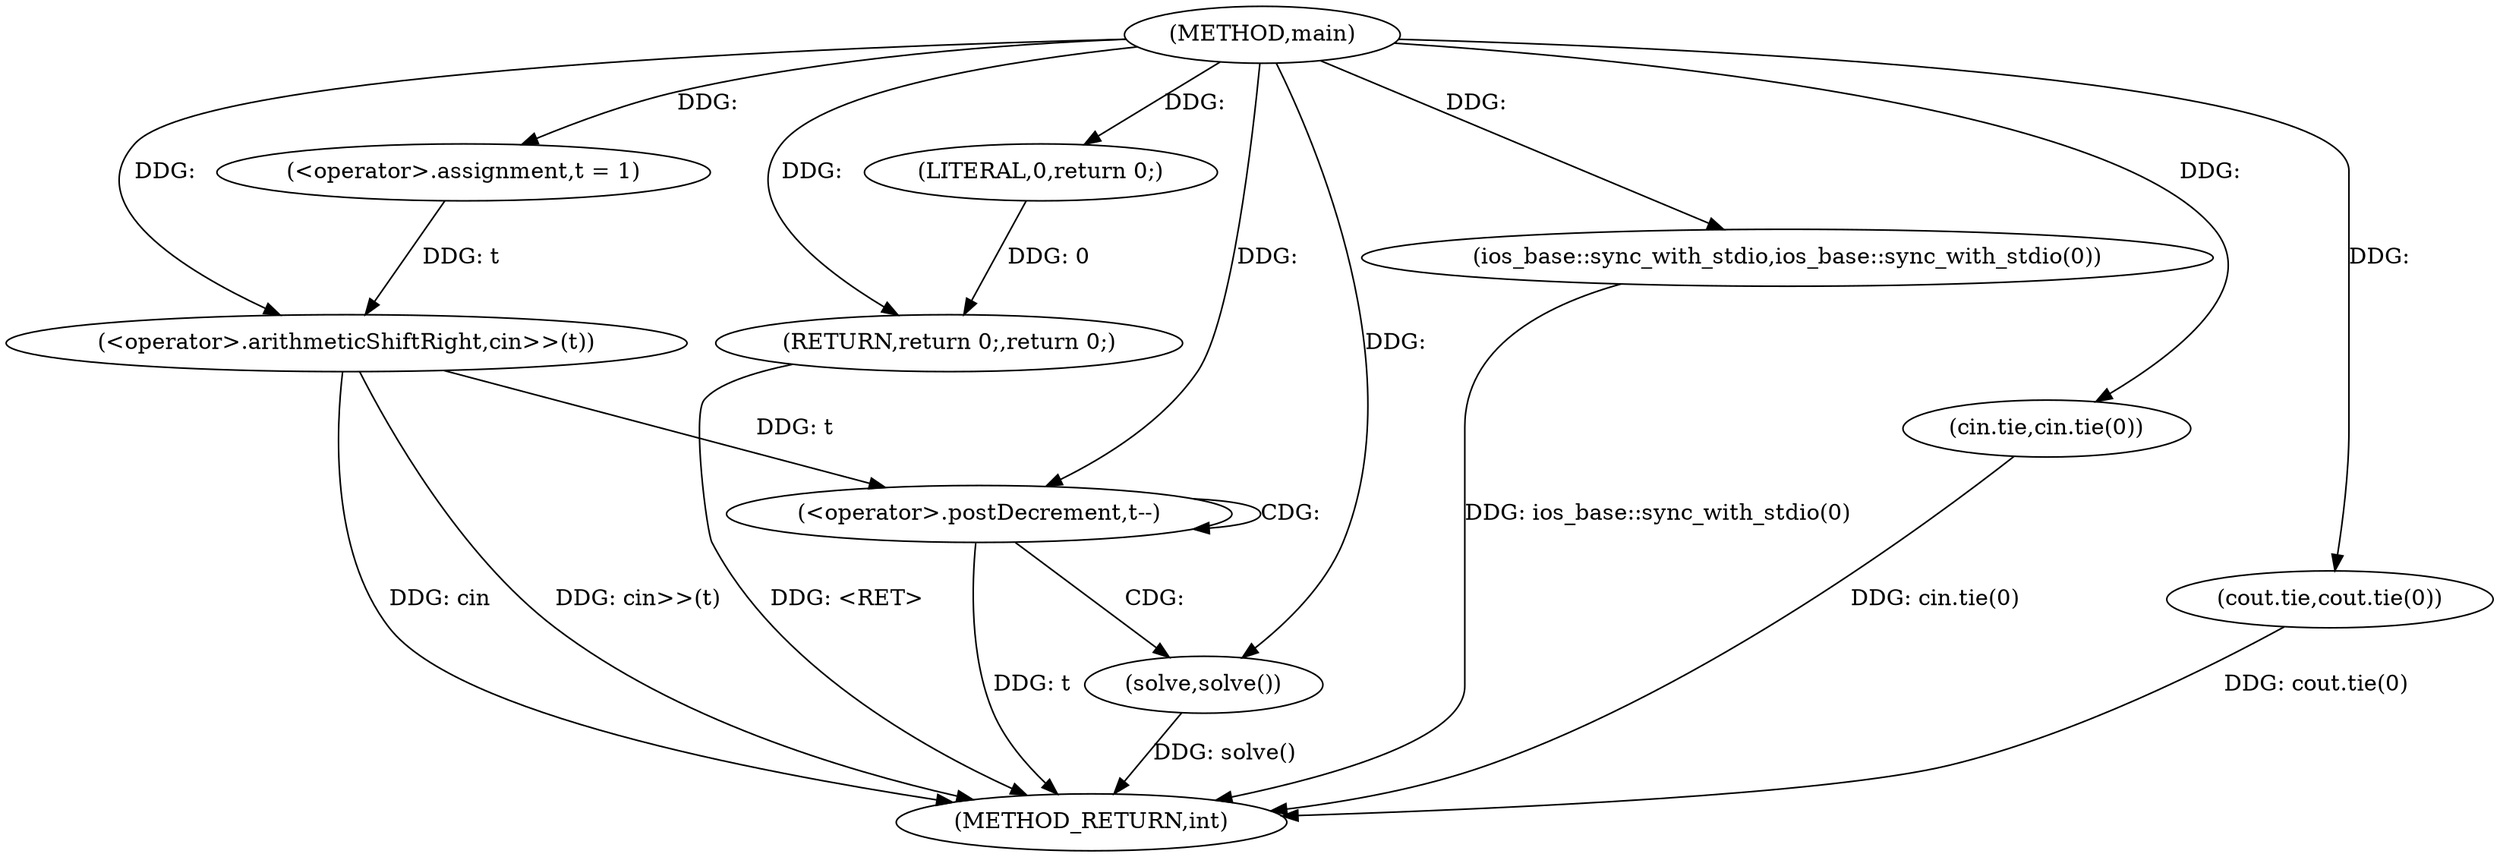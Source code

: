 digraph "main" {  
"1000299" [label = "(METHOD,main)" ]
"1000323" [label = "(METHOD_RETURN,int)" ]
"1000310" [label = "(<operator>.assignment,t = 1)" ]
"1000313" [label = "(<operator>.arithmeticShiftRight,cin>>(t))" ]
"1000321" [label = "(RETURN,return 0;,return 0;)" ]
"1000302" [label = "(ios_base::sync_with_stdio,ios_base::sync_with_stdio(0))" ]
"1000317" [label = "(<operator>.postDecrement,t--)" ]
"1000322" [label = "(LITERAL,0,return 0;)" ]
"1000305" [label = "(cin.tie,cin.tie(0))" ]
"1000307" [label = "(cout.tie,cout.tie(0))" ]
"1000320" [label = "(solve,solve())" ]
  "1000321" -> "1000323"  [ label = "DDG: <RET>"] 
  "1000302" -> "1000323"  [ label = "DDG: ios_base::sync_with_stdio(0)"] 
  "1000305" -> "1000323"  [ label = "DDG: cin.tie(0)"] 
  "1000307" -> "1000323"  [ label = "DDG: cout.tie(0)"] 
  "1000313" -> "1000323"  [ label = "DDG: cin>>(t)"] 
  "1000317" -> "1000323"  [ label = "DDG: t"] 
  "1000320" -> "1000323"  [ label = "DDG: solve()"] 
  "1000313" -> "1000323"  [ label = "DDG: cin"] 
  "1000299" -> "1000310"  [ label = "DDG: "] 
  "1000322" -> "1000321"  [ label = "DDG: 0"] 
  "1000299" -> "1000321"  [ label = "DDG: "] 
  "1000299" -> "1000313"  [ label = "DDG: "] 
  "1000310" -> "1000313"  [ label = "DDG: t"] 
  "1000299" -> "1000322"  [ label = "DDG: "] 
  "1000299" -> "1000302"  [ label = "DDG: "] 
  "1000313" -> "1000317"  [ label = "DDG: t"] 
  "1000299" -> "1000317"  [ label = "DDG: "] 
  "1000299" -> "1000320"  [ label = "DDG: "] 
  "1000299" -> "1000305"  [ label = "DDG: "] 
  "1000299" -> "1000307"  [ label = "DDG: "] 
  "1000317" -> "1000320"  [ label = "CDG: "] 
  "1000317" -> "1000317"  [ label = "CDG: "] 
}
